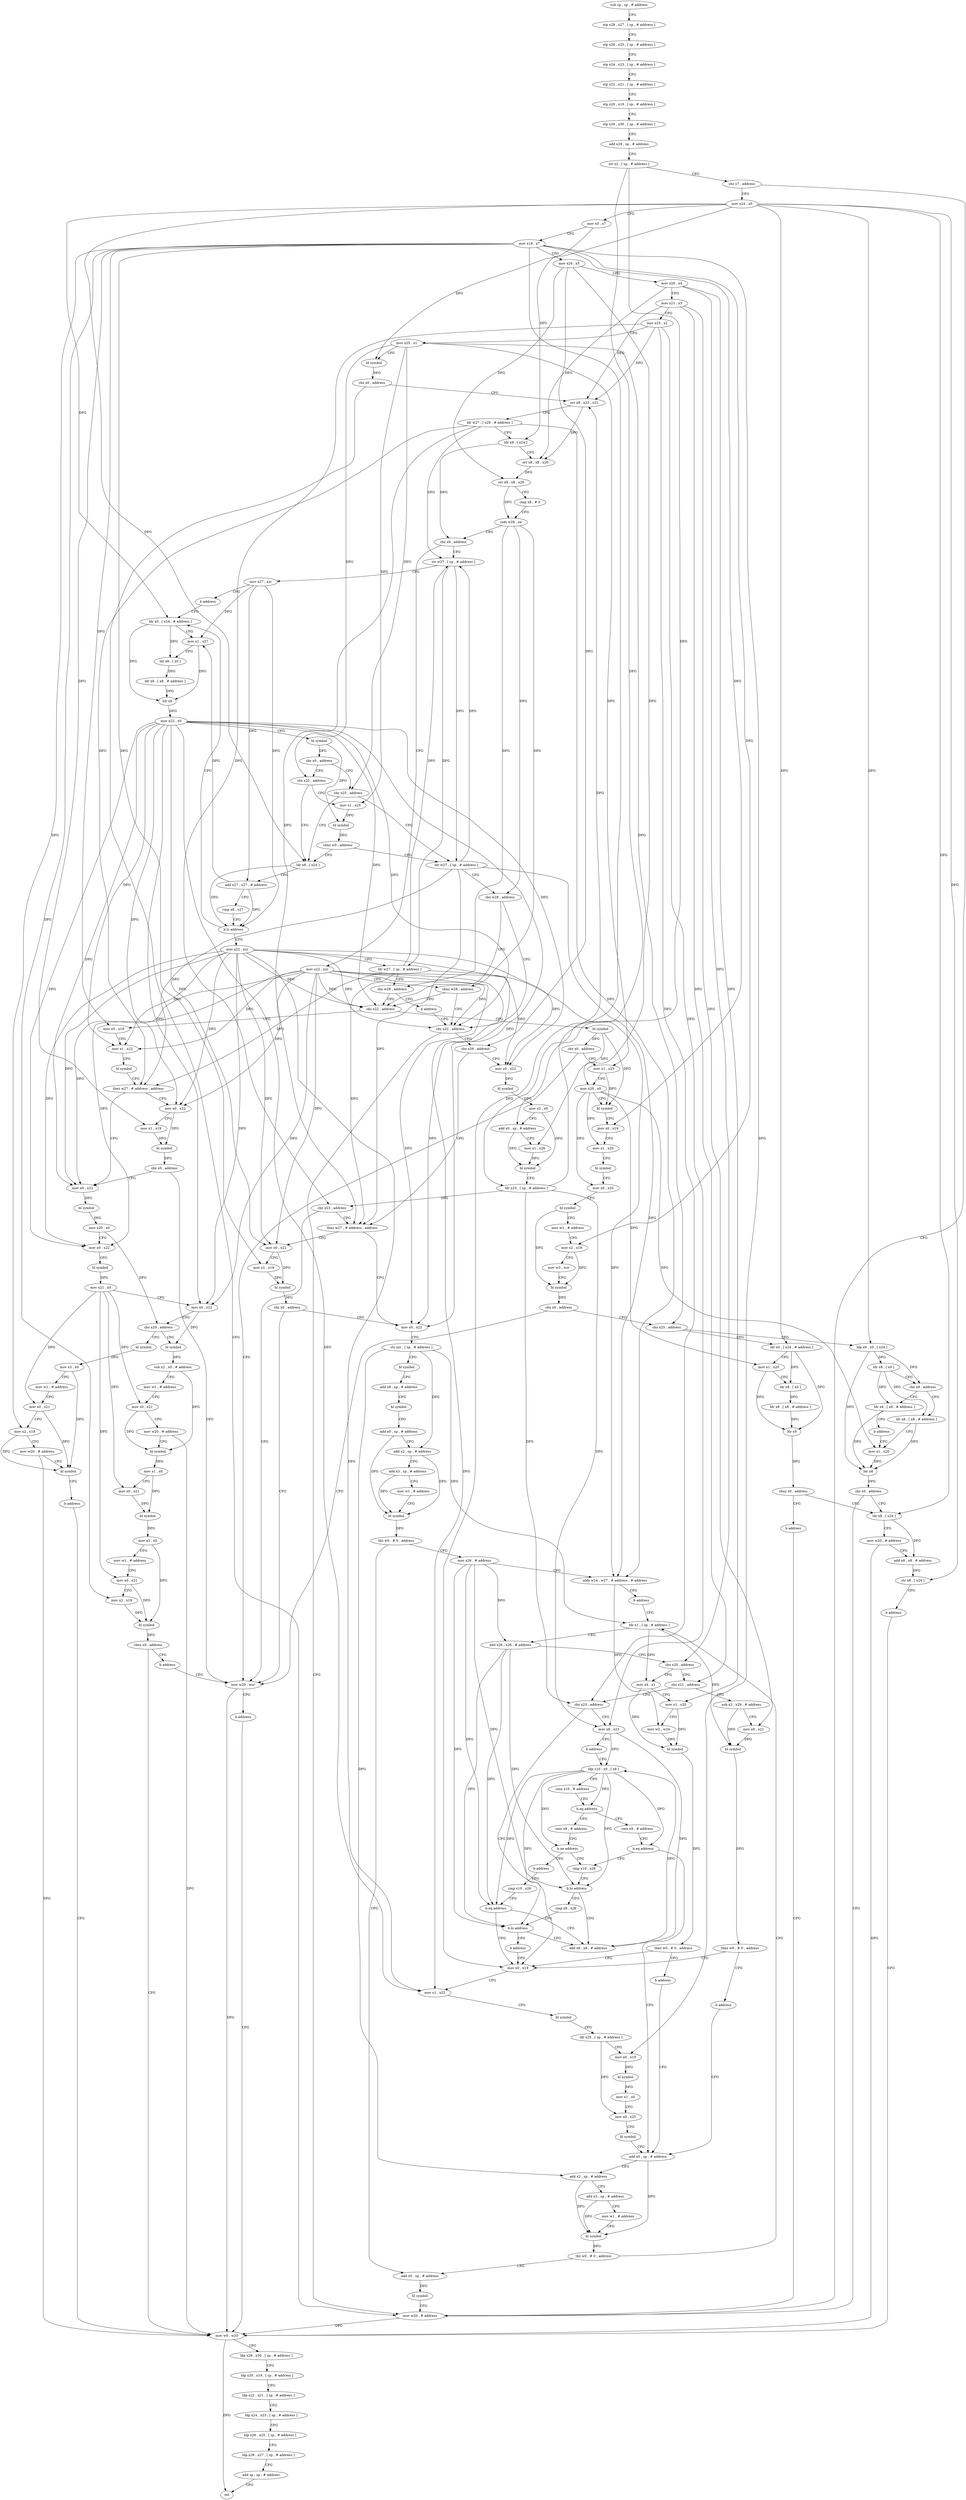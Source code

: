 digraph "func" {
"90672" [label = "sub sp , sp , # address" ]
"90676" [label = "stp x28 , x27 , [ sp , # address ]" ]
"90680" [label = "stp x26 , x25 , [ sp , # address ]" ]
"90684" [label = "stp x24 , x23 , [ sp , # address ]" ]
"90688" [label = "stp x22 , x21 , [ sp , # address ]" ]
"90692" [label = "stp x20 , x19 , [ sp , # address ]" ]
"90696" [label = "stp x29 , x30 , [ sp , # address ]" ]
"90700" [label = "add x29 , sp , # address" ]
"90704" [label = "str x2 , [ sp , # address ]" ]
"90708" [label = "cbz x7 , address" ]
"91348" [label = "mov w20 , # address" ]
"90712" [label = "mov x24 , x0" ]
"91352" [label = "mov w0 , w20" ]
"90716" [label = "mov x0 , x7" ]
"90720" [label = "mov x19 , x7" ]
"90724" [label = "mov x26 , x5" ]
"90728" [label = "mov x20 , x4" ]
"90732" [label = "mov x21 , x3" ]
"90736" [label = "mov x23 , x2" ]
"90740" [label = "mov x25 , x1" ]
"90744" [label = "bl symbol" ]
"90748" [label = "cbz x0 , address" ]
"90752" [label = "orr x8 , x23 , x21" ]
"90756" [label = "ldr w27 , [ x29 , # address ]" ]
"90760" [label = "ldr x9 , [ x24 ]" ]
"90764" [label = "orr x8 , x8 , x20" ]
"90768" [label = "orr x8 , x8 , x26" ]
"90772" [label = "cmp x8 , # 0" ]
"90776" [label = "cset w28 , ne" ]
"90780" [label = "cbz x9 , address" ]
"91184" [label = "mov x22 , xzr" ]
"90784" [label = "str w27 , [ sp , # address ]" ]
"91188" [label = "cbnz w28 , address" ]
"90872" [label = "cbz x22 , address" ]
"91192" [label = "cbz x22 , address" ]
"90788" [label = "mov x27 , xzr" ]
"90792" [label = "b address" ]
"90816" [label = "ldr x0 , [ x24 , # address ]" ]
"90876" [label = "cbz x26 , address" ]
"91388" [label = "bl symbol" ]
"91196" [label = "mov x0 , x19" ]
"90820" [label = "mov x1 , x27" ]
"90824" [label = "ldr x8 , [ x0 ]" ]
"90828" [label = "ldr x8 , [ x8 , # address ]" ]
"90832" [label = "blr x8" ]
"90836" [label = "mov x22 , x0" ]
"90840" [label = "bl symbol" ]
"90844" [label = "cbz x0 , address" ]
"90796" [label = "cbz x25 , address" ]
"90848" [label = "cbz x25 , address" ]
"90912" [label = "tbnz w27 , # address , address" ]
"90880" [label = "mov x0 , x22" ]
"91392" [label = "cbz x0 , address" ]
"91472" [label = "mov w20 , wzr" ]
"91396" [label = "mov x1 , x25" ]
"91200" [label = "mov x1 , x22" ]
"91204" [label = "bl symbol" ]
"91208" [label = "tbnz w27 , # address , address" ]
"91228" [label = "mov x0 , x22" ]
"91212" [label = "mov x0 , x22" ]
"90864" [label = "ldr w27 , [ sp , # address ]" ]
"90800" [label = "ldr x8 , [ x24 ]" ]
"90852" [label = "mov x1 , x25" ]
"90932" [label = "mov x0 , x22" ]
"90916" [label = "mov x0 , x22" ]
"90884" [label = "bl symbol" ]
"90888" [label = "mov x2 , x0" ]
"90892" [label = "add x0 , sp , # address" ]
"90896" [label = "mov x1 , x26" ]
"90900" [label = "bl symbol" ]
"90904" [label = "ldr x23 , [ sp , # address ]" ]
"90908" [label = "cbz x23 , address" ]
"91476" [label = "b address" ]
"91400" [label = "mov x20 , x0" ]
"91404" [label = "bl symbol" ]
"91408" [label = "mov x0 , x19" ]
"91412" [label = "mov x1 , x20" ]
"91416" [label = "bl symbol" ]
"91420" [label = "mov x0 , x20" ]
"91424" [label = "bl symbol" ]
"91428" [label = "mov w1 , # address" ]
"91432" [label = "mov x2 , x19" ]
"91436" [label = "mov w3 , wzr" ]
"91440" [label = "bl symbol" ]
"91444" [label = "cbz x0 , address" ]
"91448" [label = "cbz x25 , address" ]
"91232" [label = "bl symbol" ]
"91236" [label = "mov x20 , x0" ]
"91240" [label = "mov x0 , x22" ]
"91244" [label = "bl symbol" ]
"91248" [label = "mov x21 , x0" ]
"91252" [label = "mov x0 , x22" ]
"91256" [label = "cbz x20 , address" ]
"91480" [label = "bl symbol" ]
"91260" [label = "bl symbol" ]
"91216" [label = "mov x1 , x19" ]
"91220" [label = "bl symbol" ]
"91224" [label = "cbz x0 , address" ]
"90868" [label = "cbz w28 , address" ]
"90804" [label = "add x27 , x27 , # address" ]
"90808" [label = "cmp x8 , x27" ]
"90812" [label = "b.ls address" ]
"91324" [label = "mov x22 , xzr" ]
"90856" [label = "bl symbol" ]
"90860" [label = "cbnz w0 , address" ]
"90936" [label = "str xzr , [ sp , # address ]" ]
"90940" [label = "bl symbol" ]
"90944" [label = "add x8 , sp , # address" ]
"90948" [label = "bl symbol" ]
"90952" [label = "add x0 , sp , # address" ]
"90956" [label = "add x2 , sp , # address" ]
"90960" [label = "add x3 , sp , # address" ]
"90964" [label = "mov w1 , # address" ]
"90968" [label = "bl symbol" ]
"90972" [label = "tbz w0 , # 0 , address" ]
"91340" [label = "add x0 , sp , # address" ]
"90976" [label = "mov x26 , # address" ]
"90920" [label = "mov x1 , x19" ]
"90924" [label = "bl symbol" ]
"90928" [label = "cbz x0 , address" ]
"91356" [label = "ldp x29 , x30 , [ sp , # address ]" ]
"91360" [label = "ldp x20 , x19 , [ sp , # address ]" ]
"91364" [label = "ldp x22 , x21 , [ sp , # address ]" ]
"91368" [label = "ldp x24 , x23 , [ sp , # address ]" ]
"91372" [label = "ldp x26 , x25 , [ sp , # address ]" ]
"91376" [label = "ldp x28 , x27 , [ sp , # address ]" ]
"91380" [label = "add sp , sp , # address" ]
"91384" [label = "ret" ]
"91512" [label = "ldr x0 , [ x24 , # address ]" ]
"91452" [label = "ldp x9 , x0 , [ x24 ]" ]
"91484" [label = "mov x3 , x0" ]
"91488" [label = "mov w1 , # address" ]
"91492" [label = "mov x0 , x21" ]
"91496" [label = "mov x2 , x19" ]
"91500" [label = "mov w20 , # address" ]
"91504" [label = "bl symbol" ]
"91508" [label = "b address" ]
"91264" [label = "sub x2 , x0 , # address" ]
"91268" [label = "mov w1 , # address" ]
"91272" [label = "mov x0 , x21" ]
"91276" [label = "mov w20 , # address" ]
"91280" [label = "bl symbol" ]
"91284" [label = "mov x1 , x0" ]
"91288" [label = "mov x0 , x21" ]
"91292" [label = "bl symbol" ]
"91296" [label = "mov x3 , x0" ]
"91300" [label = "mov w1 , # address" ]
"91304" [label = "mov x0 , x21" ]
"91308" [label = "mov x2 , x19" ]
"91312" [label = "bl symbol" ]
"91316" [label = "cbnz x0 , address" ]
"91320" [label = "b address" ]
"91328" [label = "ldr w27 , [ sp , # address ]" ]
"91332" [label = "cbz w28 , address" ]
"91336" [label = "b address" ]
"91344" [label = "bl symbol" ]
"90980" [label = "ubfx w24 , w27 , # address , # address" ]
"90984" [label = "b address" ]
"91048" [label = "ldr x1 , [ sp , # address ]" ]
"91516" [label = "mov x1 , x20" ]
"91520" [label = "ldr x8 , [ x0 ]" ]
"91524" [label = "ldr x8 , [ x8 , # address ]" ]
"91528" [label = "blr x8" ]
"91532" [label = "cbnz x0 , address" ]
"91556" [label = "ldr x8 , [ x24 ]" ]
"91536" [label = "b address" ]
"91456" [label = "ldr x8 , [ x0 ]" ]
"91460" [label = "cbz x9 , address" ]
"91540" [label = "ldr x8 , [ x8 , # address ]" ]
"91464" [label = "ldr x8 , [ x8 , # address ]" ]
"91052" [label = "add x26 , x26 , # address" ]
"91056" [label = "cbz x20 , address" ]
"91084" [label = "cbz x21 , address" ]
"91060" [label = "mov x0 , x1" ]
"91560" [label = "mov w20 , # address" ]
"91564" [label = "add x8 , x8 , # address" ]
"91568" [label = "str x8 , [ x24 ]" ]
"91572" [label = "b address" ]
"91544" [label = "mov x1 , x20" ]
"91468" [label = "b address" ]
"91108" [label = "cbz x23 , address" ]
"91088" [label = "sub x2 , x29 , # address" ]
"91064" [label = "mov x1 , x20" ]
"91068" [label = "mov w2 , w24" ]
"91072" [label = "bl symbol" ]
"91076" [label = "tbnz w0 , # 0 , address" ]
"90988" [label = "mov x0 , x19" ]
"91080" [label = "b address" ]
"91548" [label = "blr x8" ]
"91552" [label = "cbz x0 , address" ]
"91112" [label = "mov x8 , x23" ]
"91092" [label = "mov x0 , x21" ]
"91096" [label = "bl symbol" ]
"91100" [label = "tbnz w0 , # 0 , address" ]
"91104" [label = "b address" ]
"90992" [label = "mov x1 , x22" ]
"90996" [label = "bl symbol" ]
"91000" [label = "ldr x25 , [ sp , # address ]" ]
"91004" [label = "mov x0 , x19" ]
"91008" [label = "bl symbol" ]
"91012" [label = "mov x1 , x0" ]
"91016" [label = "mov x0 , x25" ]
"91020" [label = "bl symbol" ]
"91024" [label = "add x0 , sp , # address" ]
"91116" [label = "b address" ]
"91132" [label = "ldp x10 , x9 , [ x8 ]" ]
"91028" [label = "add x2 , sp , # address" ]
"91032" [label = "add x3 , sp , # address" ]
"91036" [label = "mov w1 , # address" ]
"91040" [label = "bl symbol" ]
"91044" [label = "tbz w0 , # 0 , address" ]
"91136" [label = "cmn x10 , # address" ]
"91140" [label = "b.eq address" ]
"91156" [label = "cmn x9 , # address" ]
"91144" [label = "cmn x9 , # address" ]
"91160" [label = "b.eq address" ]
"91164" [label = "cmp x10 , x26" ]
"91148" [label = "b.ne address" ]
"91152" [label = "b address" ]
"91168" [label = "b.hi address" ]
"91128" [label = "add x8 , x8 , # address" ]
"91172" [label = "cmp x9 , x26" ]
"91120" [label = "cmp x10 , x26" ]
"91176" [label = "b.lo address" ]
"91180" [label = "b address" ]
"91124" [label = "b.eq address" ]
"90672" -> "90676" [ label = "CFG" ]
"90676" -> "90680" [ label = "CFG" ]
"90680" -> "90684" [ label = "CFG" ]
"90684" -> "90688" [ label = "CFG" ]
"90688" -> "90692" [ label = "CFG" ]
"90692" -> "90696" [ label = "CFG" ]
"90696" -> "90700" [ label = "CFG" ]
"90700" -> "90704" [ label = "CFG" ]
"90704" -> "90708" [ label = "CFG" ]
"90704" -> "90904" [ label = "DFG" ]
"90704" -> "90892" [ label = "DFG" ]
"90708" -> "91348" [ label = "CFG" ]
"90708" -> "90712" [ label = "CFG" ]
"91348" -> "91352" [ label = "DFG" ]
"90712" -> "90716" [ label = "CFG" ]
"90712" -> "90760" [ label = "DFG" ]
"90712" -> "90816" [ label = "DFG" ]
"90712" -> "90800" [ label = "DFG" ]
"90712" -> "91512" [ label = "DFG" ]
"90712" -> "91452" [ label = "DFG" ]
"90712" -> "91556" [ label = "DFG" ]
"90712" -> "91568" [ label = "DFG" ]
"91352" -> "91356" [ label = "CFG" ]
"91352" -> "91384" [ label = "DFG" ]
"90716" -> "90720" [ label = "CFG" ]
"90716" -> "90744" [ label = "DFG" ]
"90720" -> "90724" [ label = "CFG" ]
"90720" -> "91196" [ label = "DFG" ]
"90720" -> "91408" [ label = "DFG" ]
"90720" -> "91432" [ label = "DFG" ]
"90720" -> "91216" [ label = "DFG" ]
"90720" -> "90920" [ label = "DFG" ]
"90720" -> "91496" [ label = "DFG" ]
"90720" -> "91308" [ label = "DFG" ]
"90720" -> "90988" [ label = "DFG" ]
"90720" -> "91004" [ label = "DFG" ]
"90724" -> "90728" [ label = "CFG" ]
"90724" -> "90768" [ label = "DFG" ]
"90724" -> "90876" [ label = "DFG" ]
"90724" -> "90896" [ label = "DFG" ]
"90728" -> "90732" [ label = "CFG" ]
"90728" -> "90764" [ label = "DFG" ]
"90728" -> "91056" [ label = "DFG" ]
"90728" -> "91064" [ label = "DFG" ]
"90732" -> "90736" [ label = "CFG" ]
"90732" -> "90752" [ label = "DFG" ]
"90732" -> "91084" [ label = "DFG" ]
"90732" -> "91092" [ label = "DFG" ]
"90736" -> "90740" [ label = "CFG" ]
"90736" -> "90752" [ label = "DFG" ]
"90736" -> "90908" [ label = "DFG" ]
"90736" -> "91108" [ label = "DFG" ]
"90736" -> "91112" [ label = "DFG" ]
"90740" -> "90744" [ label = "CFG" ]
"90740" -> "90796" [ label = "DFG" ]
"90740" -> "90848" [ label = "DFG" ]
"90740" -> "91396" [ label = "DFG" ]
"90740" -> "90852" [ label = "DFG" ]
"90740" -> "91448" [ label = "DFG" ]
"90744" -> "90748" [ label = "DFG" ]
"90748" -> "91348" [ label = "CFG" ]
"90748" -> "90752" [ label = "CFG" ]
"90752" -> "90756" [ label = "CFG" ]
"90752" -> "90764" [ label = "DFG" ]
"90756" -> "90760" [ label = "CFG" ]
"90756" -> "90784" [ label = "DFG" ]
"90756" -> "91208" [ label = "DFG" ]
"90756" -> "90912" [ label = "DFG" ]
"90756" -> "90980" [ label = "DFG" ]
"90760" -> "90764" [ label = "CFG" ]
"90760" -> "90780" [ label = "DFG" ]
"90764" -> "90768" [ label = "DFG" ]
"90768" -> "90772" [ label = "CFG" ]
"90768" -> "90776" [ label = "DFG" ]
"90772" -> "90776" [ label = "CFG" ]
"90776" -> "90780" [ label = "CFG" ]
"90776" -> "91188" [ label = "DFG" ]
"90776" -> "90868" [ label = "DFG" ]
"90776" -> "91332" [ label = "DFG" ]
"90780" -> "91184" [ label = "CFG" ]
"90780" -> "90784" [ label = "CFG" ]
"91184" -> "91188" [ label = "CFG" ]
"91184" -> "90872" [ label = "DFG" ]
"91184" -> "91192" [ label = "DFG" ]
"91184" -> "91200" [ label = "DFG" ]
"91184" -> "90880" [ label = "DFG" ]
"91184" -> "91228" [ label = "DFG" ]
"91184" -> "91240" [ label = "DFG" ]
"91184" -> "91252" [ label = "DFG" ]
"91184" -> "91212" [ label = "DFG" ]
"91184" -> "90932" [ label = "DFG" ]
"91184" -> "90916" [ label = "DFG" ]
"91184" -> "90992" [ label = "DFG" ]
"90784" -> "90788" [ label = "CFG" ]
"90784" -> "90864" [ label = "DFG" ]
"90784" -> "91328" [ label = "DFG" ]
"91188" -> "90872" [ label = "CFG" ]
"91188" -> "91192" [ label = "CFG" ]
"90872" -> "91348" [ label = "CFG" ]
"90872" -> "90876" [ label = "CFG" ]
"91192" -> "91388" [ label = "CFG" ]
"91192" -> "91196" [ label = "CFG" ]
"90788" -> "90792" [ label = "CFG" ]
"90788" -> "90820" [ label = "DFG" ]
"90788" -> "90804" [ label = "DFG" ]
"90788" -> "90812" [ label = "DFG" ]
"90792" -> "90816" [ label = "CFG" ]
"90816" -> "90820" [ label = "CFG" ]
"90816" -> "90824" [ label = "DFG" ]
"90816" -> "90832" [ label = "DFG" ]
"90876" -> "90912" [ label = "CFG" ]
"90876" -> "90880" [ label = "CFG" ]
"91388" -> "91392" [ label = "DFG" ]
"91388" -> "91400" [ label = "DFG" ]
"91388" -> "91404" [ label = "DFG" ]
"91196" -> "91200" [ label = "CFG" ]
"90820" -> "90824" [ label = "CFG" ]
"90820" -> "90832" [ label = "DFG" ]
"90824" -> "90828" [ label = "DFG" ]
"90828" -> "90832" [ label = "DFG" ]
"90832" -> "90836" [ label = "DFG" ]
"90836" -> "90840" [ label = "CFG" ]
"90836" -> "90872" [ label = "DFG" ]
"90836" -> "91192" [ label = "DFG" ]
"90836" -> "91200" [ label = "DFG" ]
"90836" -> "90880" [ label = "DFG" ]
"90836" -> "91228" [ label = "DFG" ]
"90836" -> "91240" [ label = "DFG" ]
"90836" -> "91252" [ label = "DFG" ]
"90836" -> "91212" [ label = "DFG" ]
"90836" -> "90932" [ label = "DFG" ]
"90836" -> "90916" [ label = "DFG" ]
"90836" -> "90992" [ label = "DFG" ]
"90840" -> "90844" [ label = "DFG" ]
"90840" -> "90856" [ label = "DFG" ]
"90844" -> "90796" [ label = "CFG" ]
"90844" -> "90848" [ label = "CFG" ]
"90796" -> "90864" [ label = "CFG" ]
"90796" -> "90800" [ label = "CFG" ]
"90848" -> "90800" [ label = "CFG" ]
"90848" -> "90852" [ label = "CFG" ]
"90912" -> "90932" [ label = "CFG" ]
"90912" -> "90916" [ label = "CFG" ]
"90880" -> "90884" [ label = "DFG" ]
"91392" -> "91472" [ label = "CFG" ]
"91392" -> "91396" [ label = "CFG" ]
"91472" -> "91476" [ label = "CFG" ]
"91472" -> "91352" [ label = "DFG" ]
"91396" -> "91400" [ label = "CFG" ]
"91396" -> "91404" [ label = "DFG" ]
"91200" -> "91204" [ label = "CFG" ]
"91204" -> "91208" [ label = "CFG" ]
"91208" -> "91228" [ label = "CFG" ]
"91208" -> "91212" [ label = "CFG" ]
"91228" -> "91232" [ label = "DFG" ]
"91212" -> "91216" [ label = "CFG" ]
"91212" -> "91220" [ label = "DFG" ]
"90864" -> "90868" [ label = "CFG" ]
"90864" -> "90784" [ label = "DFG" ]
"90864" -> "91208" [ label = "DFG" ]
"90864" -> "90912" [ label = "DFG" ]
"90864" -> "90980" [ label = "DFG" ]
"90800" -> "90804" [ label = "CFG" ]
"90800" -> "90812" [ label = "DFG" ]
"90852" -> "90856" [ label = "DFG" ]
"90932" -> "90936" [ label = "CFG" ]
"90916" -> "90920" [ label = "CFG" ]
"90916" -> "90924" [ label = "DFG" ]
"90884" -> "90888" [ label = "DFG" ]
"90888" -> "90892" [ label = "CFG" ]
"90888" -> "90900" [ label = "DFG" ]
"90892" -> "90896" [ label = "CFG" ]
"90892" -> "90900" [ label = "DFG" ]
"90896" -> "90900" [ label = "DFG" ]
"90900" -> "90904" [ label = "CFG" ]
"90904" -> "90908" [ label = "DFG" ]
"90904" -> "90752" [ label = "DFG" ]
"90904" -> "91108" [ label = "DFG" ]
"90904" -> "91112" [ label = "DFG" ]
"90908" -> "91472" [ label = "CFG" ]
"90908" -> "90912" [ label = "CFG" ]
"91476" -> "91352" [ label = "CFG" ]
"91400" -> "91404" [ label = "CFG" ]
"91400" -> "91412" [ label = "DFG" ]
"91400" -> "91420" [ label = "DFG" ]
"91400" -> "91516" [ label = "DFG" ]
"91400" -> "91544" [ label = "DFG" ]
"91404" -> "91408" [ label = "CFG" ]
"91408" -> "91412" [ label = "CFG" ]
"91412" -> "91416" [ label = "CFG" ]
"91416" -> "91420" [ label = "CFG" ]
"91420" -> "91424" [ label = "CFG" ]
"91424" -> "91428" [ label = "CFG" ]
"91424" -> "91440" [ label = "DFG" ]
"91428" -> "91432" [ label = "CFG" ]
"91432" -> "91436" [ label = "CFG" ]
"91432" -> "91440" [ label = "DFG" ]
"91436" -> "91440" [ label = "CFG" ]
"91440" -> "91444" [ label = "DFG" ]
"91444" -> "91472" [ label = "CFG" ]
"91444" -> "91448" [ label = "CFG" ]
"91448" -> "91512" [ label = "CFG" ]
"91448" -> "91452" [ label = "CFG" ]
"91232" -> "91236" [ label = "DFG" ]
"91236" -> "91240" [ label = "CFG" ]
"91236" -> "91256" [ label = "DFG" ]
"91240" -> "91244" [ label = "CFG" ]
"91244" -> "91248" [ label = "DFG" ]
"91248" -> "91252" [ label = "CFG" ]
"91248" -> "91492" [ label = "DFG" ]
"91248" -> "91272" [ label = "DFG" ]
"91248" -> "91288" [ label = "DFG" ]
"91248" -> "91304" [ label = "DFG" ]
"91252" -> "91256" [ label = "CFG" ]
"91252" -> "91260" [ label = "DFG" ]
"91256" -> "91480" [ label = "CFG" ]
"91256" -> "91260" [ label = "CFG" ]
"91480" -> "91484" [ label = "DFG" ]
"91260" -> "91264" [ label = "DFG" ]
"91216" -> "91220" [ label = "DFG" ]
"91220" -> "91224" [ label = "DFG" ]
"91224" -> "91472" [ label = "CFG" ]
"91224" -> "91228" [ label = "CFG" ]
"90868" -> "91192" [ label = "CFG" ]
"90868" -> "90872" [ label = "CFG" ]
"90804" -> "90808" [ label = "CFG" ]
"90804" -> "90820" [ label = "DFG" ]
"90804" -> "90812" [ label = "DFG" ]
"90808" -> "90812" [ label = "CFG" ]
"90812" -> "91324" [ label = "CFG" ]
"90812" -> "90816" [ label = "CFG" ]
"91324" -> "91328" [ label = "CFG" ]
"91324" -> "90872" [ label = "DFG" ]
"91324" -> "91192" [ label = "DFG" ]
"91324" -> "91200" [ label = "DFG" ]
"91324" -> "90880" [ label = "DFG" ]
"91324" -> "91228" [ label = "DFG" ]
"91324" -> "91240" [ label = "DFG" ]
"91324" -> "91252" [ label = "DFG" ]
"91324" -> "91212" [ label = "DFG" ]
"91324" -> "90932" [ label = "DFG" ]
"91324" -> "90916" [ label = "DFG" ]
"91324" -> "90992" [ label = "DFG" ]
"90856" -> "90860" [ label = "DFG" ]
"90860" -> "90800" [ label = "CFG" ]
"90860" -> "90864" [ label = "CFG" ]
"90936" -> "90940" [ label = "CFG" ]
"90936" -> "91048" [ label = "DFG" ]
"90936" -> "90956" [ label = "DFG" ]
"90936" -> "91028" [ label = "DFG" ]
"90940" -> "90944" [ label = "CFG" ]
"90944" -> "90948" [ label = "CFG" ]
"90948" -> "90952" [ label = "CFG" ]
"90952" -> "90956" [ label = "CFG" ]
"90952" -> "90968" [ label = "DFG" ]
"90956" -> "90960" [ label = "CFG" ]
"90956" -> "90968" [ label = "DFG" ]
"90960" -> "90964" [ label = "CFG" ]
"90960" -> "90968" [ label = "DFG" ]
"90964" -> "90968" [ label = "CFG" ]
"90968" -> "90972" [ label = "DFG" ]
"90972" -> "91340" [ label = "CFG" ]
"90972" -> "90976" [ label = "CFG" ]
"91340" -> "91344" [ label = "DFG" ]
"90976" -> "90980" [ label = "CFG" ]
"90976" -> "91052" [ label = "DFG" ]
"90976" -> "91168" [ label = "DFG" ]
"90976" -> "91176" [ label = "DFG" ]
"90976" -> "91124" [ label = "DFG" ]
"90920" -> "90924" [ label = "DFG" ]
"90924" -> "90928" [ label = "DFG" ]
"90928" -> "91472" [ label = "CFG" ]
"90928" -> "90932" [ label = "CFG" ]
"91356" -> "91360" [ label = "CFG" ]
"91360" -> "91364" [ label = "CFG" ]
"91364" -> "91368" [ label = "CFG" ]
"91368" -> "91372" [ label = "CFG" ]
"91372" -> "91376" [ label = "CFG" ]
"91376" -> "91380" [ label = "CFG" ]
"91380" -> "91384" [ label = "CFG" ]
"91512" -> "91516" [ label = "CFG" ]
"91512" -> "91520" [ label = "DFG" ]
"91512" -> "91528" [ label = "DFG" ]
"91452" -> "91456" [ label = "DFG" ]
"91452" -> "91460" [ label = "DFG" ]
"91452" -> "91548" [ label = "DFG" ]
"91484" -> "91488" [ label = "CFG" ]
"91484" -> "91504" [ label = "DFG" ]
"91488" -> "91492" [ label = "CFG" ]
"91492" -> "91496" [ label = "CFG" ]
"91492" -> "91504" [ label = "DFG" ]
"91496" -> "91500" [ label = "CFG" ]
"91496" -> "91504" [ label = "DFG" ]
"91500" -> "91504" [ label = "CFG" ]
"91500" -> "91352" [ label = "DFG" ]
"91504" -> "91508" [ label = "CFG" ]
"91508" -> "91352" [ label = "CFG" ]
"91264" -> "91268" [ label = "CFG" ]
"91264" -> "91280" [ label = "DFG" ]
"91268" -> "91272" [ label = "CFG" ]
"91272" -> "91276" [ label = "CFG" ]
"91272" -> "91280" [ label = "DFG" ]
"91276" -> "91280" [ label = "CFG" ]
"91276" -> "91352" [ label = "DFG" ]
"91280" -> "91284" [ label = "DFG" ]
"91284" -> "91288" [ label = "CFG" ]
"91284" -> "91292" [ label = "DFG" ]
"91288" -> "91292" [ label = "DFG" ]
"91292" -> "91296" [ label = "DFG" ]
"91296" -> "91300" [ label = "CFG" ]
"91296" -> "91312" [ label = "DFG" ]
"91300" -> "91304" [ label = "CFG" ]
"91304" -> "91308" [ label = "CFG" ]
"91304" -> "91312" [ label = "DFG" ]
"91308" -> "91312" [ label = "DFG" ]
"91312" -> "91316" [ label = "DFG" ]
"91316" -> "91352" [ label = "CFG" ]
"91316" -> "91320" [ label = "CFG" ]
"91320" -> "91472" [ label = "CFG" ]
"91328" -> "91332" [ label = "CFG" ]
"91328" -> "90784" [ label = "DFG" ]
"91328" -> "91208" [ label = "DFG" ]
"91328" -> "90912" [ label = "DFG" ]
"91328" -> "90980" [ label = "DFG" ]
"91332" -> "91192" [ label = "CFG" ]
"91332" -> "91336" [ label = "CFG" ]
"91336" -> "90872" [ label = "CFG" ]
"91344" -> "91348" [ label = "CFG" ]
"90980" -> "90984" [ label = "CFG" ]
"90980" -> "91068" [ label = "DFG" ]
"90984" -> "91048" [ label = "CFG" ]
"91048" -> "91052" [ label = "CFG" ]
"91048" -> "91060" [ label = "DFG" ]
"91048" -> "91096" [ label = "DFG" ]
"91516" -> "91520" [ label = "CFG" ]
"91516" -> "91528" [ label = "DFG" ]
"91520" -> "91524" [ label = "DFG" ]
"91524" -> "91528" [ label = "DFG" ]
"91528" -> "91532" [ label = "DFG" ]
"91532" -> "91556" [ label = "CFG" ]
"91532" -> "91536" [ label = "CFG" ]
"91556" -> "91560" [ label = "CFG" ]
"91556" -> "91564" [ label = "DFG" ]
"91536" -> "91348" [ label = "CFG" ]
"91456" -> "91460" [ label = "CFG" ]
"91456" -> "91540" [ label = "DFG" ]
"91456" -> "91464" [ label = "DFG" ]
"91460" -> "91540" [ label = "CFG" ]
"91460" -> "91464" [ label = "CFG" ]
"91540" -> "91544" [ label = "CFG" ]
"91540" -> "91548" [ label = "DFG" ]
"91464" -> "91468" [ label = "CFG" ]
"91464" -> "91548" [ label = "DFG" ]
"91052" -> "91056" [ label = "CFG" ]
"91052" -> "91168" [ label = "DFG" ]
"91052" -> "91176" [ label = "DFG" ]
"91052" -> "91124" [ label = "DFG" ]
"91056" -> "91084" [ label = "CFG" ]
"91056" -> "91060" [ label = "CFG" ]
"91084" -> "91108" [ label = "CFG" ]
"91084" -> "91088" [ label = "CFG" ]
"91060" -> "91064" [ label = "CFG" ]
"91060" -> "91072" [ label = "DFG" ]
"91560" -> "91564" [ label = "CFG" ]
"91560" -> "91352" [ label = "DFG" ]
"91564" -> "91568" [ label = "DFG" ]
"91568" -> "91572" [ label = "CFG" ]
"91572" -> "91352" [ label = "CFG" ]
"91544" -> "91548" [ label = "DFG" ]
"91468" -> "91544" [ label = "CFG" ]
"91108" -> "90988" [ label = "CFG" ]
"91108" -> "91112" [ label = "CFG" ]
"91088" -> "91092" [ label = "CFG" ]
"91088" -> "91096" [ label = "DFG" ]
"91064" -> "91068" [ label = "CFG" ]
"91064" -> "91072" [ label = "DFG" ]
"91068" -> "91072" [ label = "DFG" ]
"91072" -> "91076" [ label = "DFG" ]
"91076" -> "90988" [ label = "CFG" ]
"91076" -> "91080" [ label = "CFG" ]
"90988" -> "90992" [ label = "CFG" ]
"91080" -> "91024" [ label = "CFG" ]
"91548" -> "91552" [ label = "DFG" ]
"91552" -> "91348" [ label = "CFG" ]
"91552" -> "91556" [ label = "CFG" ]
"91112" -> "91116" [ label = "CFG" ]
"91112" -> "91132" [ label = "DFG" ]
"91112" -> "91128" [ label = "DFG" ]
"91092" -> "91096" [ label = "DFG" ]
"91096" -> "91100" [ label = "DFG" ]
"91100" -> "90988" [ label = "CFG" ]
"91100" -> "91104" [ label = "CFG" ]
"91104" -> "91024" [ label = "CFG" ]
"90992" -> "90996" [ label = "CFG" ]
"90996" -> "91000" [ label = "CFG" ]
"91000" -> "91004" [ label = "CFG" ]
"91000" -> "91016" [ label = "DFG" ]
"91004" -> "91008" [ label = "DFG" ]
"91008" -> "91012" [ label = "DFG" ]
"91012" -> "91016" [ label = "CFG" ]
"91016" -> "91020" [ label = "CFG" ]
"91020" -> "91024" [ label = "CFG" ]
"91024" -> "91028" [ label = "CFG" ]
"91024" -> "91040" [ label = "DFG" ]
"91116" -> "91132" [ label = "CFG" ]
"91132" -> "91136" [ label = "CFG" ]
"91132" -> "91140" [ label = "DFG" ]
"91132" -> "91168" [ label = "DFG" ]
"91132" -> "91124" [ label = "DFG" ]
"91132" -> "91160" [ label = "DFG" ]
"91132" -> "91148" [ label = "DFG" ]
"91132" -> "91176" [ label = "DFG" ]
"91028" -> "91032" [ label = "CFG" ]
"91028" -> "91040" [ label = "DFG" ]
"91032" -> "91036" [ label = "CFG" ]
"91032" -> "91040" [ label = "DFG" ]
"91036" -> "91040" [ label = "CFG" ]
"91040" -> "91044" [ label = "DFG" ]
"91044" -> "91340" [ label = "CFG" ]
"91044" -> "91048" [ label = "CFG" ]
"91136" -> "91140" [ label = "CFG" ]
"91140" -> "91156" [ label = "CFG" ]
"91140" -> "91144" [ label = "CFG" ]
"91156" -> "91160" [ label = "CFG" ]
"91144" -> "91148" [ label = "CFG" ]
"91160" -> "91024" [ label = "CFG" ]
"91160" -> "91164" [ label = "CFG" ]
"91164" -> "91168" [ label = "CFG" ]
"91148" -> "91164" [ label = "CFG" ]
"91148" -> "91152" [ label = "CFG" ]
"91152" -> "91120" [ label = "CFG" ]
"91168" -> "91128" [ label = "CFG" ]
"91168" -> "91172" [ label = "CFG" ]
"91128" -> "91132" [ label = "DFG" ]
"91172" -> "91176" [ label = "CFG" ]
"91120" -> "91124" [ label = "CFG" ]
"91176" -> "91128" [ label = "CFG" ]
"91176" -> "91180" [ label = "CFG" ]
"91180" -> "90988" [ label = "CFG" ]
"91124" -> "90988" [ label = "CFG" ]
"91124" -> "91128" [ label = "CFG" ]
}
